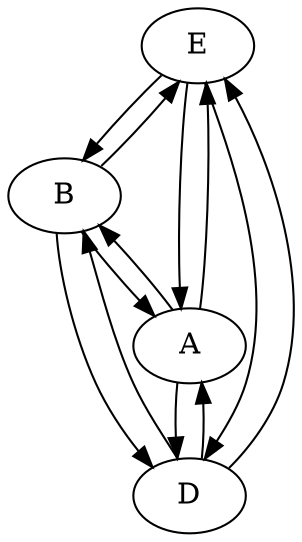 digraph {
	size="300,300";
	dpi=200;
	E -> B;
	E -> D;
	E -> A;
	B -> E;
	B -> D;
	B -> A;
	D -> E;
	D -> B;
	D -> A;
	A -> E;
	A -> D;
	A -> B;
}